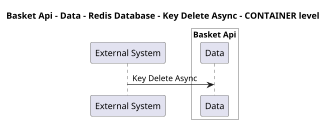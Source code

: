 @startuml
skinparam dpi 60

title Basket Api - Data - Redis Database - Key Delete Async - CONTAINER level

participant "External System" as C4InterFlow.SoftwareSystems.ExternalSystem

box "Basket Api" #White

    participant "Data" as dotnet.eShop.Architecture.SoftwareSystems.BasketApi.Containers.Data
end box


C4InterFlow.SoftwareSystems.ExternalSystem -> dotnet.eShop.Architecture.SoftwareSystems.BasketApi.Containers.Data : Key Delete Async


@enduml
